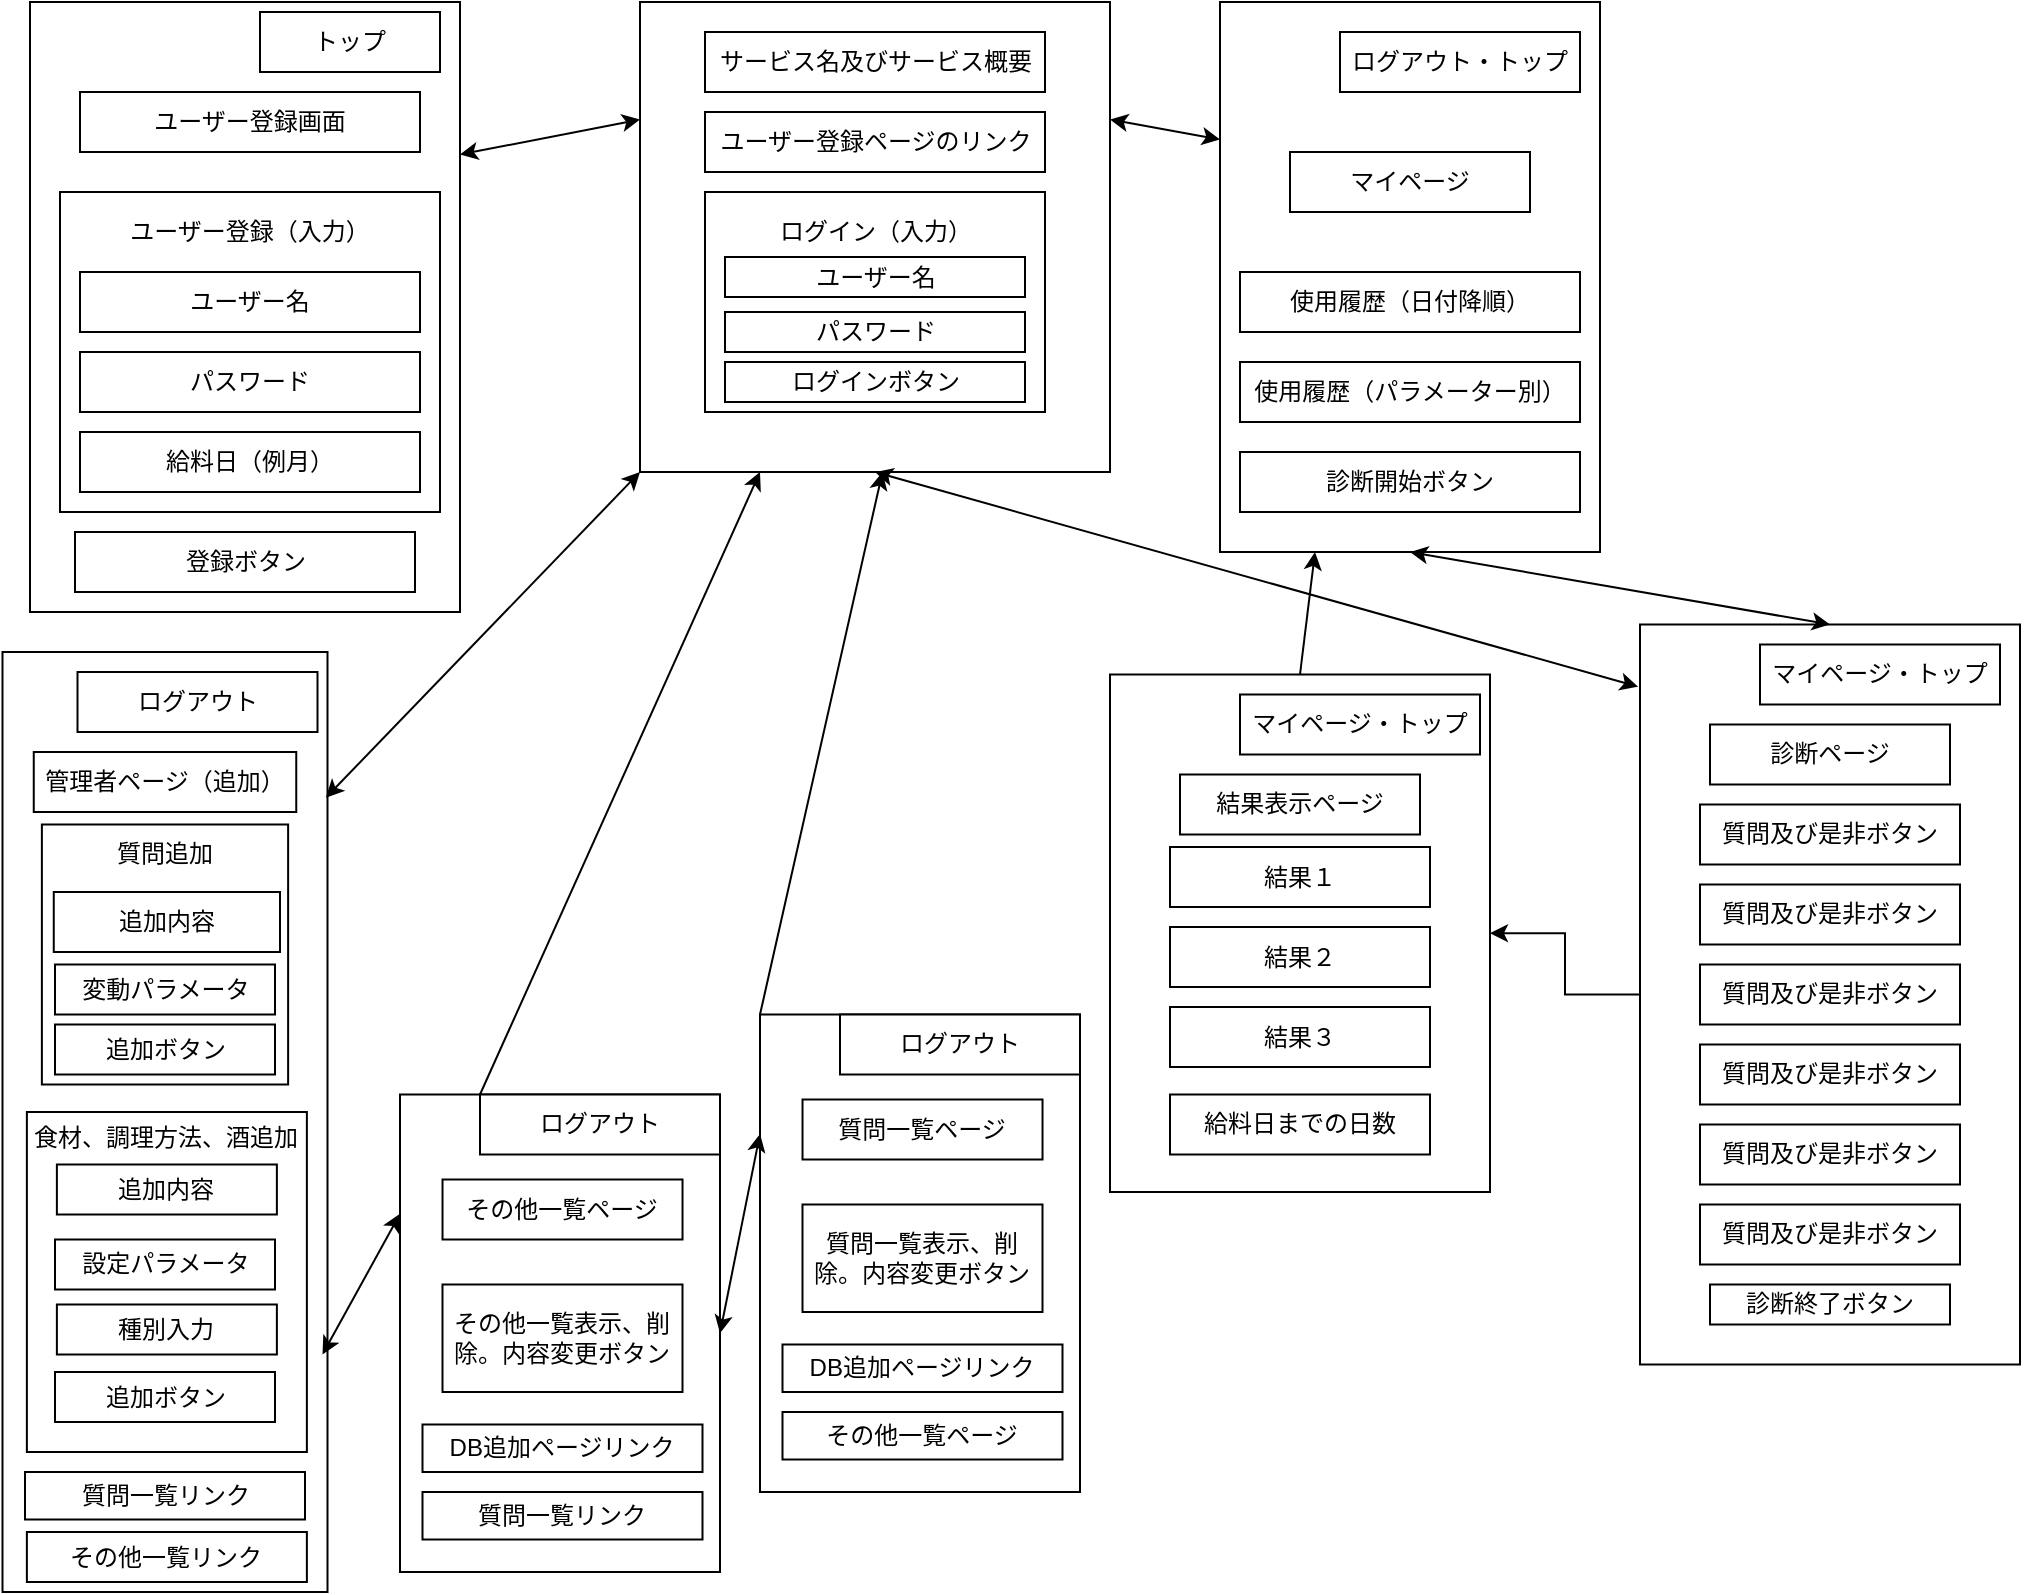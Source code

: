<mxfile version="14.0.1" type="github" pages="2">
  <diagram id="S1REkzzMkXl7ni8EmwNw" name="画面遷移図">
    <mxGraphModel dx="840" dy="543" grid="1" gridSize="10" guides="1" tooltips="1" connect="1" arrows="1" fold="1" page="1" pageScale="1" pageWidth="1169" pageHeight="827" math="0" shadow="0">
      <root>
        <mxCell id="0" />
        <mxCell id="1" parent="0" />
        <mxCell id="8OBAQ3s6F6bdf8IF5Xk7-16" value="" style="rounded=0;whiteSpace=wrap;html=1;" parent="1" vertex="1">
          <mxGeometry x="35" y="25" width="215" height="305" as="geometry" />
        </mxCell>
        <mxCell id="8OBAQ3s6F6bdf8IF5Xk7-7" value="" style="rounded=0;whiteSpace=wrap;html=1;" parent="1" vertex="1">
          <mxGeometry x="50" y="120" width="190" height="160" as="geometry" />
        </mxCell>
        <mxCell id="8OBAQ3s6F6bdf8IF5Xk7-8" value="ユーザー名" style="rounded=0;whiteSpace=wrap;html=1;" parent="1" vertex="1">
          <mxGeometry x="60" y="160" width="170" height="30" as="geometry" />
        </mxCell>
        <mxCell id="8OBAQ3s6F6bdf8IF5Xk7-9" value="ユーザー登録画面" style="rounded=0;whiteSpace=wrap;html=1;" parent="1" vertex="1">
          <mxGeometry x="60" y="70" width="170" height="30" as="geometry" />
        </mxCell>
        <mxCell id="8OBAQ3s6F6bdf8IF5Xk7-10" value="パスワード" style="rounded=0;whiteSpace=wrap;html=1;" parent="1" vertex="1">
          <mxGeometry x="60" y="200" width="170" height="30" as="geometry" />
        </mxCell>
        <mxCell id="8OBAQ3s6F6bdf8IF5Xk7-11" value="給料日（例月）" style="rounded=0;whiteSpace=wrap;html=1;" parent="1" vertex="1">
          <mxGeometry x="60" y="240" width="170" height="30" as="geometry" />
        </mxCell>
        <mxCell id="8OBAQ3s6F6bdf8IF5Xk7-12" value="" style="whiteSpace=wrap;html=1;aspect=fixed;" parent="1" vertex="1">
          <mxGeometry x="340" y="25" width="235" height="235" as="geometry" />
        </mxCell>
        <mxCell id="8OBAQ3s6F6bdf8IF5Xk7-14" value="サービス名及びサービス概要" style="rounded=0;whiteSpace=wrap;html=1;" parent="1" vertex="1">
          <mxGeometry x="372.5" y="40" width="170" height="30" as="geometry" />
        </mxCell>
        <mxCell id="8OBAQ3s6F6bdf8IF5Xk7-15" value="ユーザー登録（入力）" style="text;html=1;strokeColor=none;fillColor=none;align=center;verticalAlign=middle;whiteSpace=wrap;rounded=0;" parent="1" vertex="1">
          <mxGeometry x="80" y="130" width="130" height="20" as="geometry" />
        </mxCell>
        <mxCell id="8OBAQ3s6F6bdf8IF5Xk7-18" value="ユーザー登録ページのリンク" style="rounded=0;whiteSpace=wrap;html=1;" parent="1" vertex="1">
          <mxGeometry x="372.5" y="80" width="170" height="30" as="geometry" />
        </mxCell>
        <mxCell id="8OBAQ3s6F6bdf8IF5Xk7-19" value="" style="rounded=0;whiteSpace=wrap;html=1;" parent="1" vertex="1">
          <mxGeometry x="372.5" y="120" width="170" height="110" as="geometry" />
        </mxCell>
        <mxCell id="8OBAQ3s6F6bdf8IF5Xk7-20" value="ユーザー名" style="rounded=0;whiteSpace=wrap;html=1;" parent="1" vertex="1">
          <mxGeometry x="382.5" y="152.5" width="150" height="20" as="geometry" />
        </mxCell>
        <mxCell id="8OBAQ3s6F6bdf8IF5Xk7-21" value="パスワード" style="rounded=0;whiteSpace=wrap;html=1;" parent="1" vertex="1">
          <mxGeometry x="382.5" y="180" width="150" height="20" as="geometry" />
        </mxCell>
        <mxCell id="8OBAQ3s6F6bdf8IF5Xk7-22" value="ログイン（入力）" style="text;html=1;strokeColor=none;fillColor=none;align=center;verticalAlign=middle;whiteSpace=wrap;rounded=0;" parent="1" vertex="1">
          <mxGeometry x="382.5" y="130" width="150" height="20" as="geometry" />
        </mxCell>
        <mxCell id="8OBAQ3s6F6bdf8IF5Xk7-24" value="" style="endArrow=classic;startArrow=classic;html=1;exitX=1;exitY=0.25;exitDx=0;exitDy=0;entryX=0;entryY=0.25;entryDx=0;entryDy=0;" parent="1" source="8OBAQ3s6F6bdf8IF5Xk7-16" target="8OBAQ3s6F6bdf8IF5Xk7-12" edge="1">
          <mxGeometry width="50" height="50" relative="1" as="geometry">
            <mxPoint x="270" y="165" as="sourcePoint" />
            <mxPoint x="320" y="115" as="targetPoint" />
          </mxGeometry>
        </mxCell>
        <mxCell id="8OBAQ3s6F6bdf8IF5Xk7-25" value="" style="rounded=0;whiteSpace=wrap;html=1;" parent="1" vertex="1">
          <mxGeometry x="630" y="25" width="190" height="275" as="geometry" />
        </mxCell>
        <mxCell id="8OBAQ3s6F6bdf8IF5Xk7-26" value="マイページ" style="rounded=0;whiteSpace=wrap;html=1;" parent="1" vertex="1">
          <mxGeometry x="665" y="100" width="120" height="30" as="geometry" />
        </mxCell>
        <mxCell id="8OBAQ3s6F6bdf8IF5Xk7-27" value="使用履歴（日付降順）" style="rounded=0;whiteSpace=wrap;html=1;" parent="1" vertex="1">
          <mxGeometry x="640" y="160" width="170" height="30" as="geometry" />
        </mxCell>
        <mxCell id="8OBAQ3s6F6bdf8IF5Xk7-28" value="使用履歴（パラメーター別）" style="rounded=0;whiteSpace=wrap;html=1;" parent="1" vertex="1">
          <mxGeometry x="640" y="205" width="170" height="30" as="geometry" />
        </mxCell>
        <mxCell id="8OBAQ3s6F6bdf8IF5Xk7-29" value="診断開始ボタン" style="rounded=0;whiteSpace=wrap;html=1;" parent="1" vertex="1">
          <mxGeometry x="640" y="250" width="170" height="30" as="geometry" />
        </mxCell>
        <mxCell id="8OBAQ3s6F6bdf8IF5Xk7-30" value="トップ" style="rounded=0;whiteSpace=wrap;html=1;" parent="1" vertex="1">
          <mxGeometry x="150" y="30" width="90" height="30" as="geometry" />
        </mxCell>
        <mxCell id="8OBAQ3s6F6bdf8IF5Xk7-31" value="ログアウト・トップ" style="rounded=0;whiteSpace=wrap;html=1;" parent="1" vertex="1">
          <mxGeometry x="690" y="40" width="120" height="30" as="geometry" />
        </mxCell>
        <mxCell id="8OBAQ3s6F6bdf8IF5Xk7-32" value="" style="endArrow=classic;startArrow=classic;html=1;exitX=1;exitY=0.25;exitDx=0;exitDy=0;entryX=0;entryY=0.25;entryDx=0;entryDy=0;" parent="1" source="8OBAQ3s6F6bdf8IF5Xk7-12" target="8OBAQ3s6F6bdf8IF5Xk7-25" edge="1">
          <mxGeometry width="50" height="50" relative="1" as="geometry">
            <mxPoint x="550" y="85" as="sourcePoint" />
            <mxPoint x="630" y="70" as="targetPoint" />
          </mxGeometry>
        </mxCell>
        <mxCell id="8OBAQ3s6F6bdf8IF5Xk7-54" value="" style="edgeStyle=orthogonalEdgeStyle;rounded=0;orthogonalLoop=1;jettySize=auto;html=1;entryX=1;entryY=0.5;entryDx=0;entryDy=0;" parent="1" source="8OBAQ3s6F6bdf8IF5Xk7-33" target="8OBAQ3s6F6bdf8IF5Xk7-53" edge="1">
          <mxGeometry relative="1" as="geometry">
            <mxPoint x="690" y="500" as="targetPoint" />
          </mxGeometry>
        </mxCell>
        <mxCell id="8OBAQ3s6F6bdf8IF5Xk7-33" value="" style="rounded=0;whiteSpace=wrap;html=1;" parent="1" vertex="1">
          <mxGeometry x="840" y="336.25" width="190" height="370" as="geometry" />
        </mxCell>
        <mxCell id="8OBAQ3s6F6bdf8IF5Xk7-37" value="" style="endArrow=classic;startArrow=classic;html=1;exitX=0.5;exitY=1;exitDx=0;exitDy=0;entryX=-0.005;entryY=0.084;entryDx=0;entryDy=0;entryPerimeter=0;" parent="1" source="8OBAQ3s6F6bdf8IF5Xk7-12" target="8OBAQ3s6F6bdf8IF5Xk7-33" edge="1">
          <mxGeometry width="50" height="50" relative="1" as="geometry">
            <mxPoint x="450" y="235" as="sourcePoint" />
            <mxPoint x="530" y="251.25" as="targetPoint" />
            <Array as="points" />
          </mxGeometry>
        </mxCell>
        <mxCell id="8OBAQ3s6F6bdf8IF5Xk7-38" value="診断ページ" style="rounded=0;whiteSpace=wrap;html=1;" parent="1" vertex="1">
          <mxGeometry x="875" y="386.25" width="120" height="30" as="geometry" />
        </mxCell>
        <mxCell id="8OBAQ3s6F6bdf8IF5Xk7-40" value="質問及び是非ボタン" style="rounded=0;whiteSpace=wrap;html=1;" parent="1" vertex="1">
          <mxGeometry x="870" y="426.25" width="130" height="30" as="geometry" />
        </mxCell>
        <mxCell id="8OBAQ3s6F6bdf8IF5Xk7-45" value="質問及び是非ボタン" style="rounded=0;whiteSpace=wrap;html=1;" parent="1" vertex="1">
          <mxGeometry x="870" y="466.25" width="130" height="30" as="geometry" />
        </mxCell>
        <mxCell id="8OBAQ3s6F6bdf8IF5Xk7-46" value="質問及び是非ボタン" style="rounded=0;whiteSpace=wrap;html=1;" parent="1" vertex="1">
          <mxGeometry x="870" y="546.25" width="130" height="30" as="geometry" />
        </mxCell>
        <mxCell id="8OBAQ3s6F6bdf8IF5Xk7-47" value="質問及び是非ボタン" style="rounded=0;whiteSpace=wrap;html=1;" parent="1" vertex="1">
          <mxGeometry x="870" y="506.25" width="130" height="30" as="geometry" />
        </mxCell>
        <mxCell id="8OBAQ3s6F6bdf8IF5Xk7-48" value="質問及び是非ボタン" style="rounded=0;whiteSpace=wrap;html=1;" parent="1" vertex="1">
          <mxGeometry x="870" y="586.25" width="130" height="30" as="geometry" />
        </mxCell>
        <mxCell id="8OBAQ3s6F6bdf8IF5Xk7-49" value="質問及び是非ボタン" style="rounded=0;whiteSpace=wrap;html=1;" parent="1" vertex="1">
          <mxGeometry x="870" y="626.25" width="130" height="30" as="geometry" />
        </mxCell>
        <mxCell id="8OBAQ3s6F6bdf8IF5Xk7-50" value="診断終了ボタン" style="rounded=0;whiteSpace=wrap;html=1;" parent="1" vertex="1">
          <mxGeometry x="875" y="666.25" width="120" height="20" as="geometry" />
        </mxCell>
        <mxCell id="8OBAQ3s6F6bdf8IF5Xk7-51" value="マイページ・トップ" style="rounded=0;whiteSpace=wrap;html=1;" parent="1" vertex="1">
          <mxGeometry x="900" y="346.25" width="120" height="30" as="geometry" />
        </mxCell>
        <mxCell id="8OBAQ3s6F6bdf8IF5Xk7-52" value="" style="endArrow=classic;startArrow=classic;html=1;entryX=0.5;entryY=1;entryDx=0;entryDy=0;exitX=0.5;exitY=0;exitDx=0;exitDy=0;" parent="1" source="8OBAQ3s6F6bdf8IF5Xk7-33" target="8OBAQ3s6F6bdf8IF5Xk7-25" edge="1">
          <mxGeometry width="50" height="50" relative="1" as="geometry">
            <mxPoint x="700" y="340" as="sourcePoint" />
            <mxPoint x="750" y="290" as="targetPoint" />
          </mxGeometry>
        </mxCell>
        <mxCell id="8OBAQ3s6F6bdf8IF5Xk7-53" value="" style="rounded=0;whiteSpace=wrap;html=1;" parent="1" vertex="1">
          <mxGeometry x="575" y="361.25" width="190" height="258.75" as="geometry" />
        </mxCell>
        <mxCell id="8OBAQ3s6F6bdf8IF5Xk7-56" value="マイページ・トップ" style="rounded=0;whiteSpace=wrap;html=1;" parent="1" vertex="1">
          <mxGeometry x="640" y="371.25" width="120" height="30" as="geometry" />
        </mxCell>
        <mxCell id="8OBAQ3s6F6bdf8IF5Xk7-57" value="結果表示ページ" style="rounded=0;whiteSpace=wrap;html=1;" parent="1" vertex="1">
          <mxGeometry x="610" y="411.25" width="120" height="30" as="geometry" />
        </mxCell>
        <mxCell id="8OBAQ3s6F6bdf8IF5Xk7-58" value="結果１" style="rounded=0;whiteSpace=wrap;html=1;" parent="1" vertex="1">
          <mxGeometry x="605" y="447.5" width="130" height="30" as="geometry" />
        </mxCell>
        <mxCell id="8OBAQ3s6F6bdf8IF5Xk7-59" value="結果２" style="rounded=0;whiteSpace=wrap;html=1;" parent="1" vertex="1">
          <mxGeometry x="605" y="487.5" width="130" height="30" as="geometry" />
        </mxCell>
        <mxCell id="8OBAQ3s6F6bdf8IF5Xk7-60" value="結果３" style="rounded=0;whiteSpace=wrap;html=1;" parent="1" vertex="1">
          <mxGeometry x="605" y="527.5" width="130" height="30" as="geometry" />
        </mxCell>
        <mxCell id="8OBAQ3s6F6bdf8IF5Xk7-61" value="給料日までの日数" style="rounded=0;whiteSpace=wrap;html=1;" parent="1" vertex="1">
          <mxGeometry x="605" y="571.25" width="130" height="30" as="geometry" />
        </mxCell>
        <mxCell id="8OBAQ3s6F6bdf8IF5Xk7-64" value="" style="endArrow=classic;html=1;exitX=0.5;exitY=0;exitDx=0;exitDy=0;entryX=0.25;entryY=1;entryDx=0;entryDy=0;" parent="1" source="8OBAQ3s6F6bdf8IF5Xk7-53" target="8OBAQ3s6F6bdf8IF5Xk7-25" edge="1">
          <mxGeometry width="50" height="50" relative="1" as="geometry">
            <mxPoint x="430" y="290" as="sourcePoint" />
            <mxPoint x="480" y="240" as="targetPoint" />
            <Array as="points" />
          </mxGeometry>
        </mxCell>
        <mxCell id="PAJCKOamCRgsl4D7Gqny-1" value="登録ボタン" style="rounded=0;whiteSpace=wrap;html=1;" parent="1" vertex="1">
          <mxGeometry x="57.5" y="290" width="170" height="30" as="geometry" />
        </mxCell>
        <mxCell id="JfRen8Myd1IEYRR_ePY6-1" value="ログインボタン" style="rounded=0;whiteSpace=wrap;html=1;" parent="1" vertex="1">
          <mxGeometry x="382.5" y="205" width="150" height="20" as="geometry" />
        </mxCell>
        <mxCell id="bQ0DElvmyvvj0Ru5-dsv-1" value="" style="rounded=0;whiteSpace=wrap;html=1;" parent="1" vertex="1">
          <mxGeometry x="21.25" y="350" width="162.5" height="470" as="geometry" />
        </mxCell>
        <mxCell id="bQ0DElvmyvvj0Ru5-dsv-2" value="管理者ページ（追加）" style="rounded=0;whiteSpace=wrap;html=1;" parent="1" vertex="1">
          <mxGeometry x="36.88" y="400" width="131.25" height="30" as="geometry" />
        </mxCell>
        <mxCell id="bQ0DElvmyvvj0Ru5-dsv-3" value="" style="endArrow=classic;startArrow=classic;html=1;exitX=0;exitY=1;exitDx=0;exitDy=0;entryX=0.995;entryY=0.155;entryDx=0;entryDy=0;entryPerimeter=0;" parent="1" source="8OBAQ3s6F6bdf8IF5Xk7-12" target="bQ0DElvmyvvj0Ru5-dsv-1" edge="1">
          <mxGeometry width="50" height="50" relative="1" as="geometry">
            <mxPoint x="250" y="260" as="sourcePoint" />
            <mxPoint x="308.075" y="346.046" as="targetPoint" />
            <Array as="points" />
          </mxGeometry>
        </mxCell>
        <mxCell id="bQ0DElvmyvvj0Ru5-dsv-8" value="質問追加&lt;br&gt;&lt;br&gt;&lt;br&gt;&lt;br&gt;&lt;br&gt;&lt;br&gt;&lt;br&gt;&lt;br&gt;" style="rounded=0;whiteSpace=wrap;html=1;" parent="1" vertex="1">
          <mxGeometry x="40.94" y="436.25" width="123.12" height="130" as="geometry" />
        </mxCell>
        <mxCell id="bQ0DElvmyvvj0Ru5-dsv-9" value="追加内容" style="rounded=0;whiteSpace=wrap;html=1;" parent="1" vertex="1">
          <mxGeometry x="46.88" y="470" width="113.12" height="30" as="geometry" />
        </mxCell>
        <mxCell id="bQ0DElvmyvvj0Ru5-dsv-10" value="変動パラメータ" style="rounded=0;whiteSpace=wrap;html=1;" parent="1" vertex="1">
          <mxGeometry x="47.5" y="506.25" width="110" height="25" as="geometry" />
        </mxCell>
        <mxCell id="bQ0DElvmyvvj0Ru5-dsv-11" value="追加ボタン" style="rounded=0;whiteSpace=wrap;html=1;" parent="1" vertex="1">
          <mxGeometry x="47.5" y="536.25" width="110" height="25" as="geometry" />
        </mxCell>
        <mxCell id="bQ0DElvmyvvj0Ru5-dsv-12" value="食材、調理方法、酒追加&lt;br&gt;&lt;br&gt;&lt;br&gt;&lt;br&gt;&lt;br&gt;&lt;br&gt;&lt;br&gt;&lt;br&gt;&lt;br&gt;&lt;br&gt;&lt;br&gt;" style="rounded=0;whiteSpace=wrap;html=1;" parent="1" vertex="1">
          <mxGeometry x="33.44" y="580" width="140" height="170" as="geometry" />
        </mxCell>
        <mxCell id="bQ0DElvmyvvj0Ru5-dsv-13" value="追加内容" style="rounded=0;whiteSpace=wrap;html=1;" parent="1" vertex="1">
          <mxGeometry x="48.44" y="606.25" width="110" height="25" as="geometry" />
        </mxCell>
        <mxCell id="bQ0DElvmyvvj0Ru5-dsv-14" value="設定パラメータ" style="rounded=0;whiteSpace=wrap;html=1;" parent="1" vertex="1">
          <mxGeometry x="47.5" y="643.75" width="110" height="25" as="geometry" />
        </mxCell>
        <mxCell id="bQ0DElvmyvvj0Ru5-dsv-15" value="種別入力" style="rounded=0;whiteSpace=wrap;html=1;" parent="1" vertex="1">
          <mxGeometry x="48.44" y="676.25" width="110" height="25" as="geometry" />
        </mxCell>
        <mxCell id="bQ0DElvmyvvj0Ru5-dsv-16" value="追加ボタン" style="rounded=0;whiteSpace=wrap;html=1;" parent="1" vertex="1">
          <mxGeometry x="47.5" y="710" width="110" height="25" as="geometry" />
        </mxCell>
        <mxCell id="bQ0DElvmyvvj0Ru5-dsv-18" value="ログアウト" style="rounded=0;whiteSpace=wrap;html=1;" parent="1" vertex="1">
          <mxGeometry x="58.75" y="360" width="120" height="30" as="geometry" />
        </mxCell>
        <mxCell id="nLazjk8-AzH3sQwnNmWb-8" value="" style="rounded=0;whiteSpace=wrap;html=1;" parent="1" vertex="1">
          <mxGeometry x="220" y="571.25" width="160" height="238.75" as="geometry" />
        </mxCell>
        <mxCell id="nLazjk8-AzH3sQwnNmWb-19" value="質問一覧リンク" style="rounded=0;whiteSpace=wrap;html=1;" parent="1" vertex="1">
          <mxGeometry x="32.5" y="760" width="140" height="23.75" as="geometry" />
        </mxCell>
        <mxCell id="nLazjk8-AzH3sQwnNmWb-20" value="その他一覧リンク" style="rounded=0;whiteSpace=wrap;html=1;" parent="1" vertex="1">
          <mxGeometry x="33.44" y="790" width="140" height="25" as="geometry" />
        </mxCell>
        <mxCell id="nLazjk8-AzH3sQwnNmWb-21" value="DB追加ページリンク" style="rounded=0;whiteSpace=wrap;html=1;" parent="1" vertex="1">
          <mxGeometry x="231.25" y="736.25" width="140" height="23.75" as="geometry" />
        </mxCell>
        <mxCell id="nLazjk8-AzH3sQwnNmWb-22" value="質問一覧リンク" style="rounded=0;whiteSpace=wrap;html=1;" parent="1" vertex="1">
          <mxGeometry x="231.25" y="770" width="140" height="23.75" as="geometry" />
        </mxCell>
        <mxCell id="nLazjk8-AzH3sQwnNmWb-23" value="ログアウト" style="rounded=0;whiteSpace=wrap;html=1;" parent="1" vertex="1">
          <mxGeometry x="260" y="571.25" width="120" height="30" as="geometry" />
        </mxCell>
        <mxCell id="nLazjk8-AzH3sQwnNmWb-24" value="その他一覧ページ" style="rounded=0;whiteSpace=wrap;html=1;" parent="1" vertex="1">
          <mxGeometry x="241.26" y="613.75" width="120" height="30" as="geometry" />
        </mxCell>
        <mxCell id="nLazjk8-AzH3sQwnNmWb-25" value="その他一覧表示、削除。内容変更ボタン" style="rounded=0;whiteSpace=wrap;html=1;" parent="1" vertex="1">
          <mxGeometry x="241.25" y="666.25" width="120" height="53.75" as="geometry" />
        </mxCell>
        <mxCell id="nLazjk8-AzH3sQwnNmWb-26" value="" style="rounded=0;whiteSpace=wrap;html=1;" parent="1" vertex="1">
          <mxGeometry x="400" y="531.25" width="160" height="238.75" as="geometry" />
        </mxCell>
        <mxCell id="nLazjk8-AzH3sQwnNmWb-27" value="DB追加ページリンク" style="rounded=0;whiteSpace=wrap;html=1;" parent="1" vertex="1">
          <mxGeometry x="411.25" y="696.25" width="140" height="23.75" as="geometry" />
        </mxCell>
        <mxCell id="nLazjk8-AzH3sQwnNmWb-28" value="その他一覧ページ" style="rounded=0;whiteSpace=wrap;html=1;" parent="1" vertex="1">
          <mxGeometry x="411.25" y="730" width="140" height="23.75" as="geometry" />
        </mxCell>
        <mxCell id="nLazjk8-AzH3sQwnNmWb-29" value="ログアウト" style="rounded=0;whiteSpace=wrap;html=1;" parent="1" vertex="1">
          <mxGeometry x="440" y="531.25" width="120" height="30" as="geometry" />
        </mxCell>
        <mxCell id="nLazjk8-AzH3sQwnNmWb-30" value="質問一覧ページ" style="rounded=0;whiteSpace=wrap;html=1;" parent="1" vertex="1">
          <mxGeometry x="421.26" y="573.75" width="120" height="30" as="geometry" />
        </mxCell>
        <mxCell id="nLazjk8-AzH3sQwnNmWb-31" value="質問一覧表示、削除。内容変更ボタン" style="rounded=0;whiteSpace=wrap;html=1;" parent="1" vertex="1">
          <mxGeometry x="421.25" y="626.25" width="120" height="53.75" as="geometry" />
        </mxCell>
        <mxCell id="nLazjk8-AzH3sQwnNmWb-32" value="" style="endArrow=classic;startArrow=classic;html=1;entryX=0;entryY=0.25;entryDx=0;entryDy=0;" parent="1" target="nLazjk8-AzH3sQwnNmWb-8" edge="1">
          <mxGeometry width="50" height="50" relative="1" as="geometry">
            <mxPoint x="181.25" y="701.25" as="sourcePoint" />
            <mxPoint x="231.25" y="651.25" as="targetPoint" />
          </mxGeometry>
        </mxCell>
        <mxCell id="nLazjk8-AzH3sQwnNmWb-39" value="" style="endArrow=classic;startArrow=classic;html=1;exitX=1;exitY=0.5;exitDx=0;exitDy=0;entryX=0;entryY=0.25;entryDx=0;entryDy=0;" parent="1" source="nLazjk8-AzH3sQwnNmWb-8" target="nLazjk8-AzH3sQwnNmWb-26" edge="1">
          <mxGeometry width="50" height="50" relative="1" as="geometry">
            <mxPoint x="361.26" y="663.75" as="sourcePoint" />
            <mxPoint x="411.26" y="613.75" as="targetPoint" />
          </mxGeometry>
        </mxCell>
        <mxCell id="o8qymHWKubW8m6fZ-YgI-1" value="" style="endArrow=classic;html=1;exitX=0.25;exitY=0;exitDx=0;exitDy=0;" edge="1" parent="1" source="nLazjk8-AzH3sQwnNmWb-8">
          <mxGeometry width="50" height="50" relative="1" as="geometry">
            <mxPoint x="320" y="570" as="sourcePoint" />
            <mxPoint x="400" y="260" as="targetPoint" />
          </mxGeometry>
        </mxCell>
        <mxCell id="o8qymHWKubW8m6fZ-YgI-2" value="" style="endArrow=classic;html=1;exitX=0;exitY=0;exitDx=0;exitDy=0;" edge="1" parent="1" source="nLazjk8-AzH3sQwnNmWb-26">
          <mxGeometry width="50" height="50" relative="1" as="geometry">
            <mxPoint x="411.25" y="310" as="sourcePoint" />
            <mxPoint x="461.25" y="260" as="targetPoint" />
          </mxGeometry>
        </mxCell>
      </root>
    </mxGraphModel>
  </diagram>
  <diagram name="機能設計と紐付け" id="bJbJVyvOkKkgzOP5_58w">
    <mxGraphModel dx="840" dy="543" grid="1" gridSize="10" guides="1" tooltips="1" connect="1" arrows="1" fold="1" page="1" pageScale="1" pageWidth="1654" pageHeight="1169" math="0" shadow="0">
      <root>
        <mxCell id="a9oXgIi34Afh8oGWJQjm-0" />
        <mxCell id="a9oXgIi34Afh8oGWJQjm-1" parent="a9oXgIi34Afh8oGWJQjm-0" />
        <mxCell id="a9oXgIi34Afh8oGWJQjm-2" value="" style="rounded=0;whiteSpace=wrap;html=1;" parent="a9oXgIi34Afh8oGWJQjm-1" vertex="1">
          <mxGeometry x="37.5" y="25" width="215" height="270" as="geometry" />
        </mxCell>
        <mxCell id="a9oXgIi34Afh8oGWJQjm-3" value="" style="rounded=0;whiteSpace=wrap;html=1;" parent="a9oXgIi34Afh8oGWJQjm-1" vertex="1">
          <mxGeometry x="50" y="120" width="190" height="160" as="geometry" />
        </mxCell>
        <mxCell id="a9oXgIi34Afh8oGWJQjm-4" value="ユーザー名" style="rounded=0;whiteSpace=wrap;html=1;" parent="a9oXgIi34Afh8oGWJQjm-1" vertex="1">
          <mxGeometry x="60" y="160" width="170" height="30" as="geometry" />
        </mxCell>
        <mxCell id="a9oXgIi34Afh8oGWJQjm-5" value="ユーザー登録画面" style="rounded=0;whiteSpace=wrap;html=1;" parent="a9oXgIi34Afh8oGWJQjm-1" vertex="1">
          <mxGeometry x="60" y="70" width="170" height="30" as="geometry" />
        </mxCell>
        <mxCell id="a9oXgIi34Afh8oGWJQjm-6" value="パスワード" style="rounded=0;whiteSpace=wrap;html=1;" parent="a9oXgIi34Afh8oGWJQjm-1" vertex="1">
          <mxGeometry x="60" y="200" width="170" height="30" as="geometry" />
        </mxCell>
        <mxCell id="a9oXgIi34Afh8oGWJQjm-7" value="給料日（例月）" style="rounded=0;whiteSpace=wrap;html=1;" parent="a9oXgIi34Afh8oGWJQjm-1" vertex="1">
          <mxGeometry x="60" y="240" width="170" height="30" as="geometry" />
        </mxCell>
        <mxCell id="a9oXgIi34Afh8oGWJQjm-8" value="" style="whiteSpace=wrap;html=1;aspect=fixed;" parent="a9oXgIi34Afh8oGWJQjm-1" vertex="1">
          <mxGeometry x="540" y="30" width="210" height="210" as="geometry" />
        </mxCell>
        <mxCell id="a9oXgIi34Afh8oGWJQjm-9" value="サービス名及びサービス概要" style="rounded=0;whiteSpace=wrap;html=1;" parent="a9oXgIi34Afh8oGWJQjm-1" vertex="1">
          <mxGeometry x="560" y="40" width="170" height="30" as="geometry" />
        </mxCell>
        <mxCell id="a9oXgIi34Afh8oGWJQjm-10" value="ユーザー登録（入力）" style="text;html=1;strokeColor=none;fillColor=none;align=center;verticalAlign=middle;whiteSpace=wrap;rounded=0;" parent="a9oXgIi34Afh8oGWJQjm-1" vertex="1">
          <mxGeometry x="80" y="130" width="130" height="20" as="geometry" />
        </mxCell>
        <mxCell id="a9oXgIi34Afh8oGWJQjm-11" value="ユーザー登録ページのリンク" style="rounded=0;whiteSpace=wrap;html=1;" parent="a9oXgIi34Afh8oGWJQjm-1" vertex="1">
          <mxGeometry x="560" y="80" width="170" height="30" as="geometry" />
        </mxCell>
        <mxCell id="a9oXgIi34Afh8oGWJQjm-12" value="" style="rounded=0;whiteSpace=wrap;html=1;" parent="a9oXgIi34Afh8oGWJQjm-1" vertex="1">
          <mxGeometry x="560" y="120" width="170" height="110" as="geometry" />
        </mxCell>
        <mxCell id="a9oXgIi34Afh8oGWJQjm-13" value="ユーザー名" style="rounded=0;whiteSpace=wrap;html=1;" parent="a9oXgIi34Afh8oGWJQjm-1" vertex="1">
          <mxGeometry x="570" y="160" width="150" height="20" as="geometry" />
        </mxCell>
        <mxCell id="a9oXgIi34Afh8oGWJQjm-14" value="パスワード" style="rounded=0;whiteSpace=wrap;html=1;" parent="a9oXgIi34Afh8oGWJQjm-1" vertex="1">
          <mxGeometry x="570" y="195" width="150" height="20" as="geometry" />
        </mxCell>
        <mxCell id="a9oXgIi34Afh8oGWJQjm-15" value="ログイン（入力）" style="text;html=1;strokeColor=none;fillColor=none;align=center;verticalAlign=middle;whiteSpace=wrap;rounded=0;" parent="a9oXgIi34Afh8oGWJQjm-1" vertex="1">
          <mxGeometry x="570" y="130" width="150" height="20" as="geometry" />
        </mxCell>
        <mxCell id="a9oXgIi34Afh8oGWJQjm-16" value="" style="endArrow=classic;startArrow=classic;html=1;exitX=1;exitY=0.25;exitDx=0;exitDy=0;entryX=0;entryY=0.25;entryDx=0;entryDy=0;" parent="a9oXgIi34Afh8oGWJQjm-1" source="a9oXgIi34Afh8oGWJQjm-2" target="a9oXgIi34Afh8oGWJQjm-8" edge="1">
          <mxGeometry width="50" height="50" relative="1" as="geometry">
            <mxPoint x="270" y="165" as="sourcePoint" />
            <mxPoint x="320" y="115" as="targetPoint" />
          </mxGeometry>
        </mxCell>
        <mxCell id="a9oXgIi34Afh8oGWJQjm-17" value="" style="rounded=0;whiteSpace=wrap;html=1;" parent="a9oXgIi34Afh8oGWJQjm-1" vertex="1">
          <mxGeometry x="950" y="25" width="190" height="275" as="geometry" />
        </mxCell>
        <mxCell id="a9oXgIi34Afh8oGWJQjm-18" value="マイページ" style="rounded=0;whiteSpace=wrap;html=1;" parent="a9oXgIi34Afh8oGWJQjm-1" vertex="1">
          <mxGeometry x="985" y="70" width="120" height="30" as="geometry" />
        </mxCell>
        <mxCell id="a9oXgIi34Afh8oGWJQjm-19" value="使用履歴（日付降順）" style="rounded=0;whiteSpace=wrap;html=1;" parent="a9oXgIi34Afh8oGWJQjm-1" vertex="1">
          <mxGeometry x="960" y="110" width="170" height="30" as="geometry" />
        </mxCell>
        <mxCell id="a9oXgIi34Afh8oGWJQjm-20" value="使用履歴（パラメーター別）" style="rounded=0;whiteSpace=wrap;html=1;" parent="a9oXgIi34Afh8oGWJQjm-1" vertex="1">
          <mxGeometry x="960" y="150" width="170" height="30" as="geometry" />
        </mxCell>
        <mxCell id="a9oXgIi34Afh8oGWJQjm-21" value="診断開始ボタン" style="rounded=0;whiteSpace=wrap;html=1;" parent="a9oXgIi34Afh8oGWJQjm-1" vertex="1">
          <mxGeometry x="960" y="195" width="170" height="30" as="geometry" />
        </mxCell>
        <mxCell id="a9oXgIi34Afh8oGWJQjm-22" value="トップ・戻る" style="rounded=0;whiteSpace=wrap;html=1;" parent="a9oXgIi34Afh8oGWJQjm-1" vertex="1">
          <mxGeometry x="150" y="30" width="90" height="30" as="geometry" />
        </mxCell>
        <mxCell id="a9oXgIi34Afh8oGWJQjm-23" value="ログアウト・トップ" style="rounded=0;whiteSpace=wrap;html=1;" parent="a9oXgIi34Afh8oGWJQjm-1" vertex="1">
          <mxGeometry x="1010" y="30" width="120" height="30" as="geometry" />
        </mxCell>
        <mxCell id="a9oXgIi34Afh8oGWJQjm-24" value="" style="endArrow=classic;startArrow=classic;html=1;exitX=1;exitY=0.25;exitDx=0;exitDy=0;entryX=0;entryY=0.25;entryDx=0;entryDy=0;" parent="a9oXgIi34Afh8oGWJQjm-1" source="a9oXgIi34Afh8oGWJQjm-8" target="a9oXgIi34Afh8oGWJQjm-17" edge="1">
          <mxGeometry width="50" height="50" relative="1" as="geometry">
            <mxPoint x="550" y="85" as="sourcePoint" />
            <mxPoint x="630" y="70" as="targetPoint" />
          </mxGeometry>
        </mxCell>
        <mxCell id="a9oXgIi34Afh8oGWJQjm-25" value="" style="edgeStyle=orthogonalEdgeStyle;rounded=0;orthogonalLoop=1;jettySize=auto;html=1;" parent="a9oXgIi34Afh8oGWJQjm-1" source="a9oXgIi34Afh8oGWJQjm-26" target="a9oXgIi34Afh8oGWJQjm-38" edge="1">
          <mxGeometry relative="1" as="geometry" />
        </mxCell>
        <mxCell id="a9oXgIi34Afh8oGWJQjm-26" value="" style="rounded=0;whiteSpace=wrap;html=1;" parent="a9oXgIi34Afh8oGWJQjm-1" vertex="1">
          <mxGeometry x="630" y="340" width="190" height="370" as="geometry" />
        </mxCell>
        <mxCell id="a9oXgIi34Afh8oGWJQjm-27" value="" style="endArrow=classic;startArrow=classic;html=1;exitX=1;exitY=0.25;exitDx=0;exitDy=0;entryX=-0.005;entryY=0.084;entryDx=0;entryDy=0;entryPerimeter=0;" parent="a9oXgIi34Afh8oGWJQjm-1" target="a9oXgIi34Afh8oGWJQjm-26" edge="1">
          <mxGeometry width="50" height="50" relative="1" as="geometry">
            <mxPoint x="450" y="235" as="sourcePoint" />
            <mxPoint x="530" y="251.25" as="targetPoint" />
          </mxGeometry>
        </mxCell>
        <mxCell id="a9oXgIi34Afh8oGWJQjm-28" value="診断ページ" style="rounded=0;whiteSpace=wrap;html=1;" parent="a9oXgIi34Afh8oGWJQjm-1" vertex="1">
          <mxGeometry x="665" y="390" width="120" height="30" as="geometry" />
        </mxCell>
        <mxCell id="a9oXgIi34Afh8oGWJQjm-29" value="質問及び是非ボタン" style="rounded=0;whiteSpace=wrap;html=1;" parent="a9oXgIi34Afh8oGWJQjm-1" vertex="1">
          <mxGeometry x="660" y="430" width="130" height="30" as="geometry" />
        </mxCell>
        <mxCell id="a9oXgIi34Afh8oGWJQjm-30" value="質問及び是非ボタン" style="rounded=0;whiteSpace=wrap;html=1;" parent="a9oXgIi34Afh8oGWJQjm-1" vertex="1">
          <mxGeometry x="660" y="470" width="130" height="30" as="geometry" />
        </mxCell>
        <mxCell id="a9oXgIi34Afh8oGWJQjm-31" value="質問及び是非ボタン" style="rounded=0;whiteSpace=wrap;html=1;" parent="a9oXgIi34Afh8oGWJQjm-1" vertex="1">
          <mxGeometry x="660" y="550" width="130" height="30" as="geometry" />
        </mxCell>
        <mxCell id="a9oXgIi34Afh8oGWJQjm-32" value="質問及び是非ボタン" style="rounded=0;whiteSpace=wrap;html=1;" parent="a9oXgIi34Afh8oGWJQjm-1" vertex="1">
          <mxGeometry x="660" y="510" width="130" height="30" as="geometry" />
        </mxCell>
        <mxCell id="a9oXgIi34Afh8oGWJQjm-33" value="質問及び是非ボタン" style="rounded=0;whiteSpace=wrap;html=1;" parent="a9oXgIi34Afh8oGWJQjm-1" vertex="1">
          <mxGeometry x="660" y="590" width="130" height="30" as="geometry" />
        </mxCell>
        <mxCell id="a9oXgIi34Afh8oGWJQjm-34" value="質問及び是非ボタン" style="rounded=0;whiteSpace=wrap;html=1;" parent="a9oXgIi34Afh8oGWJQjm-1" vertex="1">
          <mxGeometry x="660" y="630" width="130" height="30" as="geometry" />
        </mxCell>
        <mxCell id="a9oXgIi34Afh8oGWJQjm-35" value="診断終了ボタン" style="rounded=0;whiteSpace=wrap;html=1;" parent="a9oXgIi34Afh8oGWJQjm-1" vertex="1">
          <mxGeometry x="665" y="670" width="120" height="20" as="geometry" />
        </mxCell>
        <mxCell id="a9oXgIi34Afh8oGWJQjm-36" value="マイページ・トップ" style="rounded=0;whiteSpace=wrap;html=1;" parent="a9oXgIi34Afh8oGWJQjm-1" vertex="1">
          <mxGeometry x="690" y="350" width="120" height="30" as="geometry" />
        </mxCell>
        <mxCell id="a9oXgIi34Afh8oGWJQjm-37" value="" style="endArrow=classic;startArrow=classic;html=1;entryX=0.5;entryY=1;entryDx=0;entryDy=0;exitX=0.5;exitY=0;exitDx=0;exitDy=0;" parent="a9oXgIi34Afh8oGWJQjm-1" source="a9oXgIi34Afh8oGWJQjm-26" target="a9oXgIi34Afh8oGWJQjm-17" edge="1">
          <mxGeometry width="50" height="50" relative="1" as="geometry">
            <mxPoint x="700" y="340" as="sourcePoint" />
            <mxPoint x="750" y="290" as="targetPoint" />
          </mxGeometry>
        </mxCell>
        <mxCell id="a9oXgIi34Afh8oGWJQjm-38" value="" style="rounded=0;whiteSpace=wrap;html=1;" parent="a9oXgIi34Afh8oGWJQjm-1" vertex="1">
          <mxGeometry x="360" y="340" width="190" height="370" as="geometry" />
        </mxCell>
        <mxCell id="a9oXgIi34Afh8oGWJQjm-39" value="マイページ・トップ" style="rounded=0;whiteSpace=wrap;html=1;" parent="a9oXgIi34Afh8oGWJQjm-1" vertex="1">
          <mxGeometry x="420" y="350" width="120" height="30" as="geometry" />
        </mxCell>
        <mxCell id="a9oXgIi34Afh8oGWJQjm-40" value="結果表示ページ" style="rounded=0;whiteSpace=wrap;html=1;" parent="a9oXgIi34Afh8oGWJQjm-1" vertex="1">
          <mxGeometry x="395" y="390" width="120" height="30" as="geometry" />
        </mxCell>
        <mxCell id="a9oXgIi34Afh8oGWJQjm-41" value="結果１（決定ボタン）" style="rounded=0;whiteSpace=wrap;html=1;" parent="a9oXgIi34Afh8oGWJQjm-1" vertex="1">
          <mxGeometry x="390" y="430" width="130" height="30" as="geometry" />
        </mxCell>
        <mxCell id="a9oXgIi34Afh8oGWJQjm-42" value="結果２（決定ボタン）" style="rounded=0;whiteSpace=wrap;html=1;" parent="a9oXgIi34Afh8oGWJQjm-1" vertex="1">
          <mxGeometry x="390" y="480" width="130" height="30" as="geometry" />
        </mxCell>
        <mxCell id="a9oXgIi34Afh8oGWJQjm-43" value="結果３（決定ボタン）" style="rounded=0;whiteSpace=wrap;html=1;" parent="a9oXgIi34Afh8oGWJQjm-1" vertex="1">
          <mxGeometry x="390" y="530" width="130" height="30" as="geometry" />
        </mxCell>
        <mxCell id="a9oXgIi34Afh8oGWJQjm-44" value="給料日までの日数" style="rounded=0;whiteSpace=wrap;html=1;" parent="a9oXgIi34Afh8oGWJQjm-1" vertex="1">
          <mxGeometry x="390" y="580" width="130" height="30" as="geometry" />
        </mxCell>
        <mxCell id="a9oXgIi34Afh8oGWJQjm-45" value="季節に合う飲食物等表示" style="rounded=0;whiteSpace=wrap;html=1;" parent="a9oXgIi34Afh8oGWJQjm-1" vertex="1">
          <mxGeometry x="390" y="630" width="135" height="50" as="geometry" />
        </mxCell>
        <mxCell id="a9oXgIi34Afh8oGWJQjm-46" value="" style="endArrow=classic;html=1;exitX=0.5;exitY=0;exitDx=0;exitDy=0;entryX=0;entryY=0.75;entryDx=0;entryDy=0;" parent="a9oXgIi34Afh8oGWJQjm-1" source="a9oXgIi34Afh8oGWJQjm-38" target="a9oXgIi34Afh8oGWJQjm-17" edge="1">
          <mxGeometry width="50" height="50" relative="1" as="geometry">
            <mxPoint x="430" y="290" as="sourcePoint" />
            <mxPoint x="480" y="240" as="targetPoint" />
            <Array as="points" />
          </mxGeometry>
        </mxCell>
        <mxCell id="pmJ1BRLwVxAvTS-5tKct-1" value="○ユーザー登録画面&lt;br&gt;&lt;div style=&quot;text-align: left&quot;&gt;&lt;span&gt;・機能&lt;/span&gt;&lt;/div&gt;&lt;div style=&quot;text-align: left&quot;&gt;&lt;span&gt;会員情報登録&lt;/span&gt;&lt;/div&gt;&lt;div style=&quot;text-align: left&quot;&gt;&lt;span&gt;・処理内容&lt;/span&gt;&lt;/div&gt;&lt;div style=&quot;text-align: left&quot;&gt;&lt;span&gt;入力情報を受け取る&lt;/span&gt;&lt;/div&gt;&lt;div style=&quot;text-align: left&quot;&gt;情報をDBに登録&lt;/div&gt;&lt;div style=&quot;text-align: left&quot;&gt;・必要なデータ&lt;/div&gt;&lt;div style=&quot;text-align: left&quot;&gt;会員情報&lt;/div&gt;&lt;div style=&quot;text-align: left&quot;&gt;・取得元&lt;/div&gt;&lt;div style=&quot;text-align: left&quot;&gt;入力フォーム&lt;/div&gt;&lt;div style=&quot;text-align: left&quot;&gt;・ユーザー操作&lt;/div&gt;&lt;div style=&quot;text-align: left&quot;&gt;フォームに入力&lt;/div&gt;&lt;div style=&quot;text-align: left&quot;&gt;登録ボタンクリック&lt;/div&gt;" style="rounded=0;whiteSpace=wrap;html=1;" parent="a9oXgIi34Afh8oGWJQjm-1" vertex="1">
          <mxGeometry x="37.5" y="320" width="132.5" height="200" as="geometry" />
        </mxCell>
        <mxCell id="ULb8tgGrg8SZ1s40NJBt-0" value="○トップ画面&lt;br&gt;&lt;div style=&quot;text-align: left&quot;&gt;&lt;span&gt;・機能&lt;/span&gt;&lt;/div&gt;&lt;div style=&quot;text-align: left&quot;&gt;ログイン&lt;/div&gt;&lt;div style=&quot;text-align: left&quot;&gt;ユーザー登録画面遷移&lt;/div&gt;&lt;div style=&quot;text-align: left&quot;&gt;&lt;span&gt;・処理内容&lt;/span&gt;&lt;/div&gt;&lt;div style=&quot;text-align: left&quot;&gt;&lt;span&gt;ユーザー登録画面へ遷移&lt;/span&gt;&lt;/div&gt;&lt;div style=&quot;text-align: left&quot;&gt;&lt;span&gt;入力情報を受け取る&lt;/span&gt;&lt;/div&gt;&lt;div style=&quot;text-align: left&quot;&gt;&lt;span&gt;ログイン処理&lt;/span&gt;&lt;/div&gt;&lt;div style=&quot;text-align: left&quot;&gt;・必要なデータ&lt;/div&gt;&lt;div style=&quot;text-align: left&quot;&gt;会員情報&lt;/div&gt;&lt;div style=&quot;text-align: left&quot;&gt;・取得元&lt;/div&gt;&lt;div style=&quot;text-align: left&quot;&gt;DB&lt;/div&gt;&lt;div style=&quot;text-align: left&quot;&gt;・ユーザー操作&lt;/div&gt;&lt;div style=&quot;text-align: left&quot;&gt;ユーザー登録リンククリック&lt;/div&gt;&lt;div style=&quot;text-align: left&quot;&gt;フォームに入力&lt;/div&gt;&lt;div style=&quot;text-align: left&quot;&gt;ログインボタンクリック&lt;/div&gt;" style="rounded=0;whiteSpace=wrap;html=1;" parent="a9oXgIi34Afh8oGWJQjm-1" vertex="1">
          <mxGeometry x="37.5" y="535" width="140" height="240" as="geometry" />
        </mxCell>
        <mxCell id="UcNwg73kuA3MrP8gxkws-0" value="○マイページ&lt;br&gt;&lt;div style=&quot;text-align: left&quot;&gt;&lt;span&gt;・機能&lt;/span&gt;&lt;/div&gt;&lt;div style=&quot;text-align: left&quot;&gt;履歴表示&lt;/div&gt;&lt;div style=&quot;text-align: left&quot;&gt;診断開始画面へ遷移&lt;/div&gt;&lt;div style=&quot;text-align: left&quot;&gt;ログアウト&lt;/div&gt;&lt;div style=&quot;text-align: left&quot;&gt;&lt;span&gt;・処理内容&lt;/span&gt;&lt;/div&gt;&lt;div style=&quot;text-align: left&quot;&gt;&lt;span&gt;履歴表示&lt;/span&gt;&lt;/div&gt;&lt;div style=&quot;text-align: left&quot;&gt;&lt;span&gt;遷移処理&lt;/span&gt;&lt;/div&gt;&lt;div style=&quot;text-align: left&quot;&gt;&lt;span&gt;ログアウト&lt;/span&gt;&lt;/div&gt;&lt;div style=&quot;text-align: left&quot;&gt;&lt;span&gt;・必要なデータ&lt;/span&gt;&lt;br&gt;&lt;/div&gt;&lt;div style=&quot;text-align: left&quot;&gt;会員情報に紐づく履歴&lt;/div&gt;&lt;div style=&quot;text-align: left&quot;&gt;・取得元&lt;/div&gt;&lt;div style=&quot;text-align: left&quot;&gt;使用履歴DB&lt;/div&gt;&lt;div style=&quot;text-align: left&quot;&gt;・ユーザー操作&lt;/div&gt;&lt;div style=&quot;text-align: left&quot;&gt;診断開始ボタンクリック&lt;/div&gt;" style="rounded=0;whiteSpace=wrap;html=1;" parent="a9oXgIi34Afh8oGWJQjm-1" vertex="1">
          <mxGeometry x="190" y="320" width="142.5" height="230" as="geometry" />
        </mxCell>
        <mxCell id="OONZLLDKFj5B8zRiMteV-0" value="○管理画面（追加）&lt;br&gt;&lt;div style=&quot;text-align: left&quot;&gt;&lt;span&gt;・機能&lt;/span&gt;&lt;/div&gt;&lt;div style=&quot;text-align: left&quot;&gt;&lt;span&gt;質問等の追加&lt;/span&gt;&lt;/div&gt;&lt;div style=&quot;text-align: left&quot;&gt;ログアウト&lt;/div&gt;&lt;div style=&quot;text-align: left&quot;&gt;&lt;span&gt;・処理内容&lt;/span&gt;&lt;/div&gt;&lt;div style=&quot;text-align: left&quot;&gt;追加内容を各DBに追加&lt;/div&gt;&lt;div style=&quot;text-align: left&quot;&gt;ログアウト処理&lt;/div&gt;&lt;div style=&quot;text-align: left&quot;&gt;・必要なデータ&lt;/div&gt;&lt;div style=&quot;text-align: left&quot;&gt;・取得元&lt;/div&gt;&lt;div style=&quot;text-align: left&quot;&gt;・ユーザー操作&lt;/div&gt;&lt;div style=&quot;text-align: left&quot;&gt;各追加フォームに入力&lt;/div&gt;&lt;div style=&quot;text-align: left&quot;&gt;追加ボタンクリック&lt;/div&gt;" style="rounded=0;whiteSpace=wrap;html=1;" parent="a9oXgIi34Afh8oGWJQjm-1" vertex="1">
          <mxGeometry x="200" y="570" width="140" height="200" as="geometry" />
        </mxCell>
        <mxCell id="BRN_JUN1XORCyPWwv8-s-0" value="○診断ページ&lt;br&gt;&lt;div style=&quot;text-align: left&quot;&gt;&lt;span&gt;・機能&lt;/span&gt;&lt;/div&gt;&lt;div style=&quot;text-align: left&quot;&gt;質問を６問無作為に抽出し、表示&lt;/div&gt;&lt;div style=&quot;text-align: left&quot;&gt;結果表示ページへ遷移&lt;/div&gt;&lt;div style=&quot;text-align: left&quot;&gt;ログアウト&lt;/div&gt;&lt;div style=&quot;text-align: left&quot;&gt;&lt;span&gt;・処理内容&lt;/span&gt;&lt;/div&gt;&lt;div style=&quot;text-align: left&quot;&gt;&lt;span&gt;質問をDBより無作為に抽出&lt;/span&gt;&lt;/div&gt;&lt;div style=&quot;text-align: left&quot;&gt;遷移処理&lt;/div&gt;&lt;div style=&quot;text-align: left&quot;&gt;・必要なデータ&lt;/div&gt;&lt;div style=&quot;text-align: left&quot;&gt;質問データ&lt;/div&gt;&lt;div style=&quot;text-align: left&quot;&gt;・取得元&lt;/div&gt;&lt;div style=&quot;text-align: left&quot;&gt;DB&lt;/div&gt;&lt;div style=&quot;text-align: left&quot;&gt;・ユーザー操作&lt;/div&gt;&lt;div style=&quot;text-align: left&quot;&gt;質問回答&lt;/div&gt;&lt;div style=&quot;text-align: left&quot;&gt;診断終了ボタンクリック&lt;/div&gt;" style="rounded=0;whiteSpace=wrap;html=1;" vertex="1" parent="a9oXgIi34Afh8oGWJQjm-1">
          <mxGeometry x="37.5" y="790" width="142.5" height="250" as="geometry" />
        </mxCell>
        <mxCell id="yOU-F2U5miTgU9NqBjst-0" value="○診断結果ページ&lt;br&gt;&lt;div style=&quot;text-align: left&quot;&gt;&lt;span&gt;・機能&lt;/span&gt;&lt;/div&gt;&lt;div style=&quot;text-align: left&quot;&gt;質問回答により結果表示&lt;/div&gt;&lt;div style=&quot;text-align: left&quot;&gt;給与日までの日数表示により調達方法変更&lt;/div&gt;&lt;div style=&quot;text-align: left&quot;&gt;利用日より季節の飲食物表示&lt;/div&gt;&lt;div style=&quot;text-align: left&quot;&gt;履歴保存&lt;/div&gt;&lt;div style=&quot;text-align: left&quot;&gt;&lt;span&gt;・処理内容&lt;/span&gt;&lt;/div&gt;&lt;div style=&quot;text-align: left&quot;&gt;設定パラメータにより、&lt;/div&gt;&lt;div style=&quot;text-align: left&quot;&gt;食材、調理法、お酒を表示&lt;/div&gt;&lt;div style=&quot;text-align: left&quot;&gt;・必要なデータ&lt;/div&gt;&lt;div style=&quot;text-align: left&quot;&gt;質問データ&lt;/div&gt;&lt;div style=&quot;text-align: left&quot;&gt;食材、調理法、お酒のデータ&lt;/div&gt;&lt;div style=&quot;text-align: left&quot;&gt;・取得元&lt;/div&gt;&lt;div style=&quot;text-align: left&quot;&gt;&lt;span&gt;DB&lt;/span&gt;&lt;/div&gt;&lt;div style=&quot;text-align: left&quot;&gt;&lt;span&gt;・ユーザー操作&lt;/span&gt;&lt;br&gt;&lt;/div&gt;&lt;div style=&quot;text-align: left&quot;&gt;結果選択&lt;/div&gt;" style="rounded=0;whiteSpace=wrap;html=1;" vertex="1" parent="a9oXgIi34Afh8oGWJQjm-1">
          <mxGeometry x="200" y="820" width="160" height="260" as="geometry" />
        </mxCell>
        <mxCell id="yOU-F2U5miTgU9NqBjst-1" value="○管理画面（質問削除・変更）&lt;br&gt;&lt;div style=&quot;text-align: left&quot;&gt;&lt;span&gt;・機能&lt;/span&gt;&lt;/div&gt;&lt;div style=&quot;text-align: left&quot;&gt;&lt;span&gt;質問内容等の変更、削除&lt;/span&gt;&lt;/div&gt;&lt;div style=&quot;text-align: left&quot;&gt;&lt;span&gt;・処理内容&lt;/span&gt;&lt;/div&gt;&lt;div style=&quot;text-align: left&quot;&gt;質問一覧の表示&lt;/div&gt;&lt;div style=&quot;text-align: left&quot;&gt;内容の変更、削除&lt;/div&gt;&lt;div style=&quot;text-align: left&quot;&gt;・必要なデータ&lt;/div&gt;&lt;div style=&quot;text-align: left&quot;&gt;質問データ&lt;/div&gt;&lt;div style=&quot;text-align: left&quot;&gt;・取得元&lt;/div&gt;&lt;div style=&quot;text-align: left&quot;&gt;DB&lt;/div&gt;&lt;div style=&quot;text-align: left&quot;&gt;・ユーザー操作&lt;/div&gt;&lt;div style=&quot;text-align: left&quot;&gt;ユーザー登録リンククリック&lt;/div&gt;&lt;div style=&quot;text-align: left&quot;&gt;フォームに入力&lt;/div&gt;&lt;div style=&quot;text-align: left&quot;&gt;ログインボタンクリック&lt;/div&gt;" style="rounded=0;whiteSpace=wrap;html=1;" vertex="1" parent="a9oXgIi34Afh8oGWJQjm-1">
          <mxGeometry x="375" y="740" width="175" height="230" as="geometry" />
        </mxCell>
        <mxCell id="yOU-F2U5miTgU9NqBjst-3" value="○管理画面（食材等変更・削除）&lt;br&gt;&lt;div style=&quot;text-align: left&quot;&gt;&lt;span&gt;・機能&lt;/span&gt;&lt;/div&gt;&lt;div style=&quot;text-align: left&quot;&gt;&lt;span&gt;質問内容の変更、削除&lt;/span&gt;&lt;/div&gt;&lt;div style=&quot;text-align: left&quot;&gt;&lt;span&gt;・処理内容&lt;/span&gt;&lt;/div&gt;&lt;div style=&quot;text-align: left&quot;&gt;食材等一覧の表示&lt;/div&gt;&lt;div style=&quot;text-align: left&quot;&gt;内容の変更、削除&lt;/div&gt;&lt;div style=&quot;text-align: left&quot;&gt;・必要なデータ&lt;/div&gt;&lt;div style=&quot;text-align: left&quot;&gt;質問データ&lt;/div&gt;&lt;div style=&quot;text-align: left&quot;&gt;・取得元&lt;/div&gt;&lt;div style=&quot;text-align: left&quot;&gt;DB&lt;/div&gt;&lt;div style=&quot;text-align: left&quot;&gt;・ユーザー操作&lt;/div&gt;&lt;div style=&quot;text-align: left&quot;&gt;ユーザー登録リンククリック&lt;/div&gt;&lt;div style=&quot;text-align: left&quot;&gt;フォームに入力&lt;/div&gt;&lt;div style=&quot;text-align: left&quot;&gt;ログインボタンクリック&lt;/div&gt;" style="rounded=0;whiteSpace=wrap;html=1;" vertex="1" parent="a9oXgIi34Afh8oGWJQjm-1">
          <mxGeometry x="590" y="740" width="175" height="230" as="geometry" />
        </mxCell>
      </root>
    </mxGraphModel>
  </diagram>
</mxfile>
